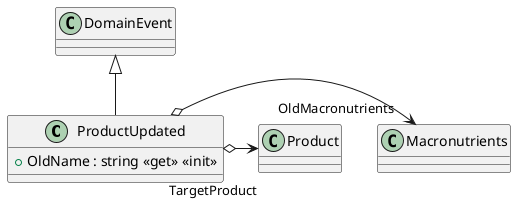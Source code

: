 @startuml
class ProductUpdated {
    + OldName : string <<get>> <<init>>
}
DomainEvent <|-- ProductUpdated
ProductUpdated o-> "OldMacronutrients" Macronutrients
ProductUpdated o-> "TargetProduct" Product
@enduml

